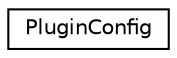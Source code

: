 digraph G
{
  edge [fontname="Helvetica",fontsize="10",labelfontname="Helvetica",labelfontsize="10"];
  node [fontname="Helvetica",fontsize="10",shape=record];
  rankdir=LR;
  Node1 [label="PluginConfig",height=0.2,width=0.4,color="black", fillcolor="white", style="filled",URL="$struct_plugin_config.html"];
}
